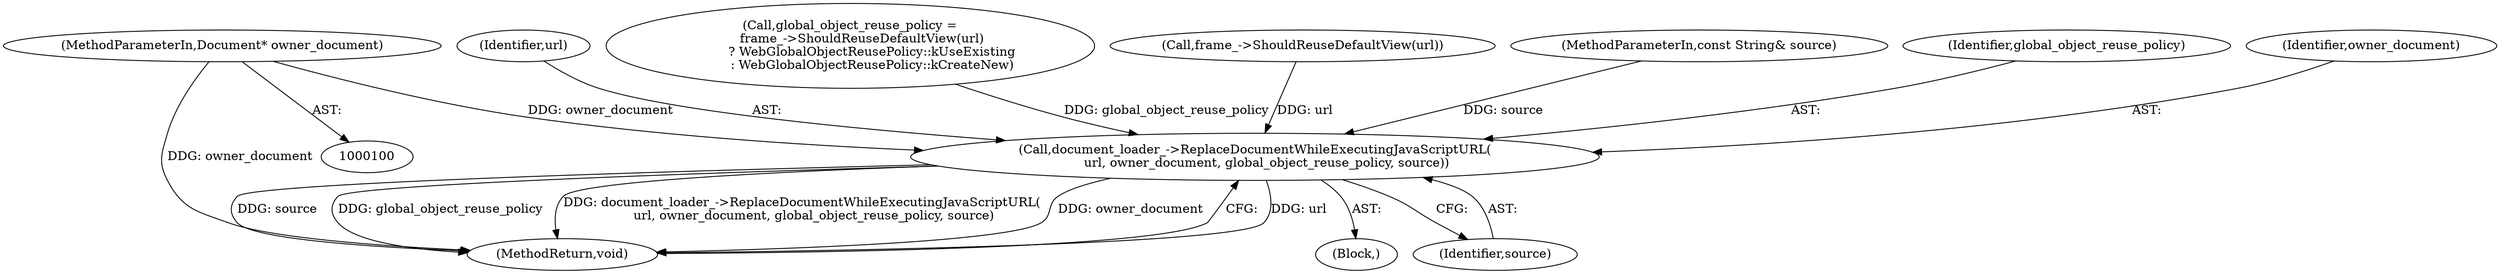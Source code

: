 digraph "0_Chrome_90f878780cce9c4b0475fcea14d91b8f510cce11_2@pointer" {
"1000102" [label="(MethodParameterIn,Document* owner_document)"];
"1000145" [label="(Call,document_loader_->ReplaceDocumentWhileExecutingJavaScriptURL(\n      url, owner_document, global_object_reuse_policy, source))"];
"1000146" [label="(Identifier,url)"];
"1000125" [label="(Call,global_object_reuse_policy =\n      frame_->ShouldReuseDefaultView(url)\n           ? WebGlobalObjectReusePolicy::kUseExisting\n           : WebGlobalObjectReusePolicy::kCreateNew)"];
"1000145" [label="(Call,document_loader_->ReplaceDocumentWhileExecutingJavaScriptURL(\n      url, owner_document, global_object_reuse_policy, source))"];
"1000150" [label="(MethodReturn,void)"];
"1000128" [label="(Call,frame_->ShouldReuseDefaultView(url))"];
"1000103" [label="(Block,)"];
"1000102" [label="(MethodParameterIn,Document* owner_document)"];
"1000101" [label="(MethodParameterIn,const String& source)"];
"1000148" [label="(Identifier,global_object_reuse_policy)"];
"1000149" [label="(Identifier,source)"];
"1000147" [label="(Identifier,owner_document)"];
"1000102" -> "1000100"  [label="AST: "];
"1000102" -> "1000150"  [label="DDG: owner_document"];
"1000102" -> "1000145"  [label="DDG: owner_document"];
"1000145" -> "1000103"  [label="AST: "];
"1000145" -> "1000149"  [label="CFG: "];
"1000146" -> "1000145"  [label="AST: "];
"1000147" -> "1000145"  [label="AST: "];
"1000148" -> "1000145"  [label="AST: "];
"1000149" -> "1000145"  [label="AST: "];
"1000150" -> "1000145"  [label="CFG: "];
"1000145" -> "1000150"  [label="DDG: url"];
"1000145" -> "1000150"  [label="DDG: source"];
"1000145" -> "1000150"  [label="DDG: global_object_reuse_policy"];
"1000145" -> "1000150"  [label="DDG: document_loader_->ReplaceDocumentWhileExecutingJavaScriptURL(\n      url, owner_document, global_object_reuse_policy, source)"];
"1000145" -> "1000150"  [label="DDG: owner_document"];
"1000128" -> "1000145"  [label="DDG: url"];
"1000125" -> "1000145"  [label="DDG: global_object_reuse_policy"];
"1000101" -> "1000145"  [label="DDG: source"];
}
